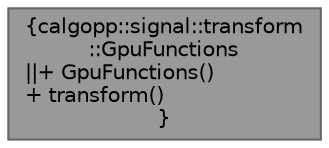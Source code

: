 digraph "calgopp::signal::transform::GpuFunctions"
{
 // LATEX_PDF_SIZE
  bgcolor="transparent";
  edge [fontname=Helvetica,fontsize=10,labelfontname=Helvetica,labelfontsize=10];
  node [fontname=Helvetica,fontsize=10,shape=box,height=0.2,width=0.4];
  Node1 [label="{calgopp::signal::transform\l::GpuFunctions\n||+ GpuFunctions()\l+ transform()\l}",height=0.2,width=0.4,color="gray40", fillcolor="grey60", style="filled", fontcolor="black",tooltip=" "];
}
